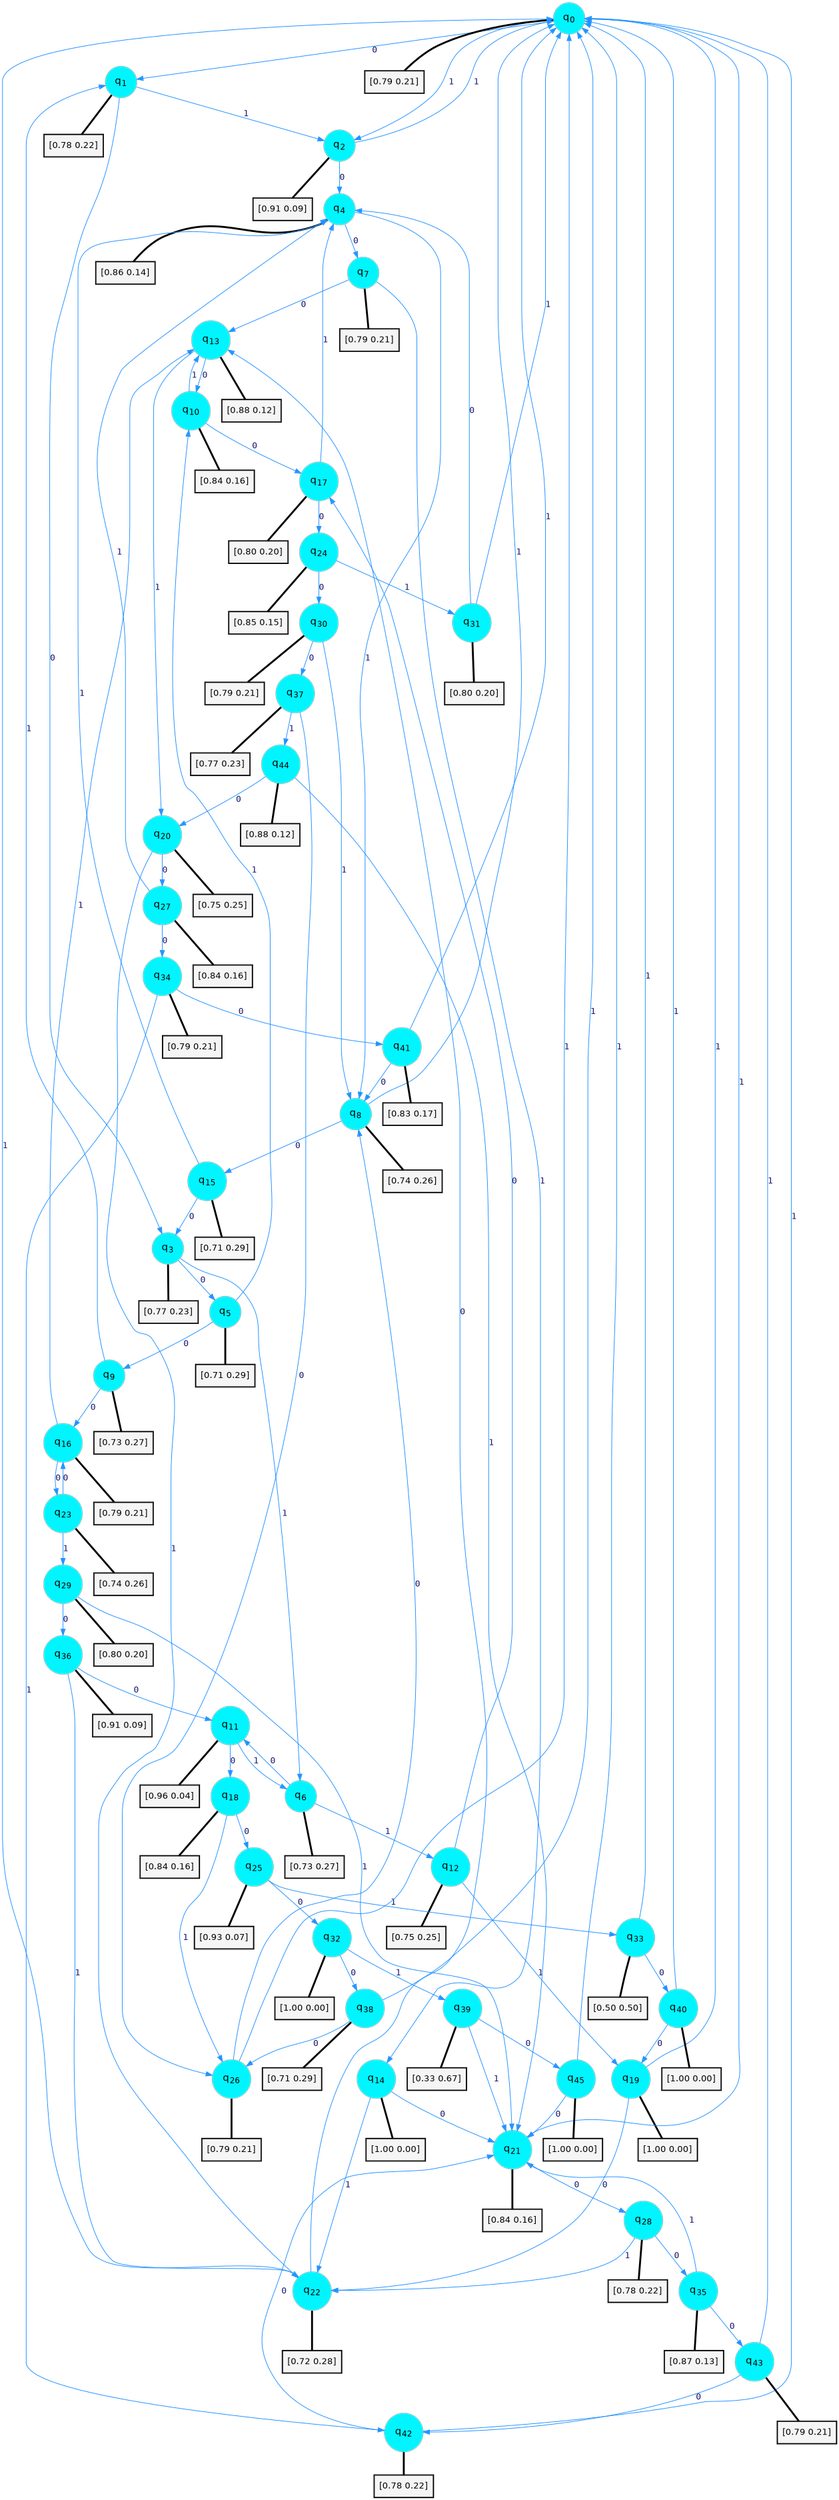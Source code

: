 digraph G {
graph [
bgcolor=transparent, dpi=300, rankdir=TD, size="40,25"];
node [
color=gray, fillcolor=turquoise1, fontcolor=black, fontname=Helvetica, fontsize=16, fontweight=bold, shape=circle, style=filled];
edge [
arrowsize=1, color=dodgerblue1, fontcolor=midnightblue, fontname=courier, fontweight=bold, penwidth=1, style=solid, weight=20];
0[label=<q<SUB>0</SUB>>];
1[label=<q<SUB>1</SUB>>];
2[label=<q<SUB>2</SUB>>];
3[label=<q<SUB>3</SUB>>];
4[label=<q<SUB>4</SUB>>];
5[label=<q<SUB>5</SUB>>];
6[label=<q<SUB>6</SUB>>];
7[label=<q<SUB>7</SUB>>];
8[label=<q<SUB>8</SUB>>];
9[label=<q<SUB>9</SUB>>];
10[label=<q<SUB>10</SUB>>];
11[label=<q<SUB>11</SUB>>];
12[label=<q<SUB>12</SUB>>];
13[label=<q<SUB>13</SUB>>];
14[label=<q<SUB>14</SUB>>];
15[label=<q<SUB>15</SUB>>];
16[label=<q<SUB>16</SUB>>];
17[label=<q<SUB>17</SUB>>];
18[label=<q<SUB>18</SUB>>];
19[label=<q<SUB>19</SUB>>];
20[label=<q<SUB>20</SUB>>];
21[label=<q<SUB>21</SUB>>];
22[label=<q<SUB>22</SUB>>];
23[label=<q<SUB>23</SUB>>];
24[label=<q<SUB>24</SUB>>];
25[label=<q<SUB>25</SUB>>];
26[label=<q<SUB>26</SUB>>];
27[label=<q<SUB>27</SUB>>];
28[label=<q<SUB>28</SUB>>];
29[label=<q<SUB>29</SUB>>];
30[label=<q<SUB>30</SUB>>];
31[label=<q<SUB>31</SUB>>];
32[label=<q<SUB>32</SUB>>];
33[label=<q<SUB>33</SUB>>];
34[label=<q<SUB>34</SUB>>];
35[label=<q<SUB>35</SUB>>];
36[label=<q<SUB>36</SUB>>];
37[label=<q<SUB>37</SUB>>];
38[label=<q<SUB>38</SUB>>];
39[label=<q<SUB>39</SUB>>];
40[label=<q<SUB>40</SUB>>];
41[label=<q<SUB>41</SUB>>];
42[label=<q<SUB>42</SUB>>];
43[label=<q<SUB>43</SUB>>];
44[label=<q<SUB>44</SUB>>];
45[label=<q<SUB>45</SUB>>];
46[label="[0.79 0.21]", shape=box,fontcolor=black, fontname=Helvetica, fontsize=14, penwidth=2, fillcolor=whitesmoke,color=black];
47[label="[0.78 0.22]", shape=box,fontcolor=black, fontname=Helvetica, fontsize=14, penwidth=2, fillcolor=whitesmoke,color=black];
48[label="[0.91 0.09]", shape=box,fontcolor=black, fontname=Helvetica, fontsize=14, penwidth=2, fillcolor=whitesmoke,color=black];
49[label="[0.77 0.23]", shape=box,fontcolor=black, fontname=Helvetica, fontsize=14, penwidth=2, fillcolor=whitesmoke,color=black];
50[label="[0.86 0.14]", shape=box,fontcolor=black, fontname=Helvetica, fontsize=14, penwidth=2, fillcolor=whitesmoke,color=black];
51[label="[0.71 0.29]", shape=box,fontcolor=black, fontname=Helvetica, fontsize=14, penwidth=2, fillcolor=whitesmoke,color=black];
52[label="[0.73 0.27]", shape=box,fontcolor=black, fontname=Helvetica, fontsize=14, penwidth=2, fillcolor=whitesmoke,color=black];
53[label="[0.79 0.21]", shape=box,fontcolor=black, fontname=Helvetica, fontsize=14, penwidth=2, fillcolor=whitesmoke,color=black];
54[label="[0.74 0.26]", shape=box,fontcolor=black, fontname=Helvetica, fontsize=14, penwidth=2, fillcolor=whitesmoke,color=black];
55[label="[0.73 0.27]", shape=box,fontcolor=black, fontname=Helvetica, fontsize=14, penwidth=2, fillcolor=whitesmoke,color=black];
56[label="[0.84 0.16]", shape=box,fontcolor=black, fontname=Helvetica, fontsize=14, penwidth=2, fillcolor=whitesmoke,color=black];
57[label="[0.96 0.04]", shape=box,fontcolor=black, fontname=Helvetica, fontsize=14, penwidth=2, fillcolor=whitesmoke,color=black];
58[label="[0.75 0.25]", shape=box,fontcolor=black, fontname=Helvetica, fontsize=14, penwidth=2, fillcolor=whitesmoke,color=black];
59[label="[0.88 0.12]", shape=box,fontcolor=black, fontname=Helvetica, fontsize=14, penwidth=2, fillcolor=whitesmoke,color=black];
60[label="[1.00 0.00]", shape=box,fontcolor=black, fontname=Helvetica, fontsize=14, penwidth=2, fillcolor=whitesmoke,color=black];
61[label="[0.71 0.29]", shape=box,fontcolor=black, fontname=Helvetica, fontsize=14, penwidth=2, fillcolor=whitesmoke,color=black];
62[label="[0.79 0.21]", shape=box,fontcolor=black, fontname=Helvetica, fontsize=14, penwidth=2, fillcolor=whitesmoke,color=black];
63[label="[0.80 0.20]", shape=box,fontcolor=black, fontname=Helvetica, fontsize=14, penwidth=2, fillcolor=whitesmoke,color=black];
64[label="[0.84 0.16]", shape=box,fontcolor=black, fontname=Helvetica, fontsize=14, penwidth=2, fillcolor=whitesmoke,color=black];
65[label="[1.00 0.00]", shape=box,fontcolor=black, fontname=Helvetica, fontsize=14, penwidth=2, fillcolor=whitesmoke,color=black];
66[label="[0.75 0.25]", shape=box,fontcolor=black, fontname=Helvetica, fontsize=14, penwidth=2, fillcolor=whitesmoke,color=black];
67[label="[0.84 0.16]", shape=box,fontcolor=black, fontname=Helvetica, fontsize=14, penwidth=2, fillcolor=whitesmoke,color=black];
68[label="[0.72 0.28]", shape=box,fontcolor=black, fontname=Helvetica, fontsize=14, penwidth=2, fillcolor=whitesmoke,color=black];
69[label="[0.74 0.26]", shape=box,fontcolor=black, fontname=Helvetica, fontsize=14, penwidth=2, fillcolor=whitesmoke,color=black];
70[label="[0.85 0.15]", shape=box,fontcolor=black, fontname=Helvetica, fontsize=14, penwidth=2, fillcolor=whitesmoke,color=black];
71[label="[0.93 0.07]", shape=box,fontcolor=black, fontname=Helvetica, fontsize=14, penwidth=2, fillcolor=whitesmoke,color=black];
72[label="[0.79 0.21]", shape=box,fontcolor=black, fontname=Helvetica, fontsize=14, penwidth=2, fillcolor=whitesmoke,color=black];
73[label="[0.84 0.16]", shape=box,fontcolor=black, fontname=Helvetica, fontsize=14, penwidth=2, fillcolor=whitesmoke,color=black];
74[label="[0.78 0.22]", shape=box,fontcolor=black, fontname=Helvetica, fontsize=14, penwidth=2, fillcolor=whitesmoke,color=black];
75[label="[0.80 0.20]", shape=box,fontcolor=black, fontname=Helvetica, fontsize=14, penwidth=2, fillcolor=whitesmoke,color=black];
76[label="[0.79 0.21]", shape=box,fontcolor=black, fontname=Helvetica, fontsize=14, penwidth=2, fillcolor=whitesmoke,color=black];
77[label="[0.80 0.20]", shape=box,fontcolor=black, fontname=Helvetica, fontsize=14, penwidth=2, fillcolor=whitesmoke,color=black];
78[label="[1.00 0.00]", shape=box,fontcolor=black, fontname=Helvetica, fontsize=14, penwidth=2, fillcolor=whitesmoke,color=black];
79[label="[0.50 0.50]", shape=box,fontcolor=black, fontname=Helvetica, fontsize=14, penwidth=2, fillcolor=whitesmoke,color=black];
80[label="[0.79 0.21]", shape=box,fontcolor=black, fontname=Helvetica, fontsize=14, penwidth=2, fillcolor=whitesmoke,color=black];
81[label="[0.87 0.13]", shape=box,fontcolor=black, fontname=Helvetica, fontsize=14, penwidth=2, fillcolor=whitesmoke,color=black];
82[label="[0.91 0.09]", shape=box,fontcolor=black, fontname=Helvetica, fontsize=14, penwidth=2, fillcolor=whitesmoke,color=black];
83[label="[0.77 0.23]", shape=box,fontcolor=black, fontname=Helvetica, fontsize=14, penwidth=2, fillcolor=whitesmoke,color=black];
84[label="[0.71 0.29]", shape=box,fontcolor=black, fontname=Helvetica, fontsize=14, penwidth=2, fillcolor=whitesmoke,color=black];
85[label="[0.33 0.67]", shape=box,fontcolor=black, fontname=Helvetica, fontsize=14, penwidth=2, fillcolor=whitesmoke,color=black];
86[label="[1.00 0.00]", shape=box,fontcolor=black, fontname=Helvetica, fontsize=14, penwidth=2, fillcolor=whitesmoke,color=black];
87[label="[0.83 0.17]", shape=box,fontcolor=black, fontname=Helvetica, fontsize=14, penwidth=2, fillcolor=whitesmoke,color=black];
88[label="[0.78 0.22]", shape=box,fontcolor=black, fontname=Helvetica, fontsize=14, penwidth=2, fillcolor=whitesmoke,color=black];
89[label="[0.79 0.21]", shape=box,fontcolor=black, fontname=Helvetica, fontsize=14, penwidth=2, fillcolor=whitesmoke,color=black];
90[label="[0.88 0.12]", shape=box,fontcolor=black, fontname=Helvetica, fontsize=14, penwidth=2, fillcolor=whitesmoke,color=black];
91[label="[1.00 0.00]", shape=box,fontcolor=black, fontname=Helvetica, fontsize=14, penwidth=2, fillcolor=whitesmoke,color=black];
0->1 [label=0];
0->2 [label=1];
0->46 [arrowhead=none, penwidth=3,color=black];
1->3 [label=0];
1->2 [label=1];
1->47 [arrowhead=none, penwidth=3,color=black];
2->4 [label=0];
2->0 [label=1];
2->48 [arrowhead=none, penwidth=3,color=black];
3->5 [label=0];
3->6 [label=1];
3->49 [arrowhead=none, penwidth=3,color=black];
4->7 [label=0];
4->8 [label=1];
4->50 [arrowhead=none, penwidth=3,color=black];
5->9 [label=0];
5->10 [label=1];
5->51 [arrowhead=none, penwidth=3,color=black];
6->11 [label=0];
6->12 [label=1];
6->52 [arrowhead=none, penwidth=3,color=black];
7->13 [label=0];
7->14 [label=1];
7->53 [arrowhead=none, penwidth=3,color=black];
8->15 [label=0];
8->0 [label=1];
8->54 [arrowhead=none, penwidth=3,color=black];
9->16 [label=0];
9->1 [label=1];
9->55 [arrowhead=none, penwidth=3,color=black];
10->17 [label=0];
10->13 [label=1];
10->56 [arrowhead=none, penwidth=3,color=black];
11->18 [label=0];
11->6 [label=1];
11->57 [arrowhead=none, penwidth=3,color=black];
12->17 [label=0];
12->19 [label=1];
12->58 [arrowhead=none, penwidth=3,color=black];
13->10 [label=0];
13->20 [label=1];
13->59 [arrowhead=none, penwidth=3,color=black];
14->21 [label=0];
14->22 [label=1];
14->60 [arrowhead=none, penwidth=3,color=black];
15->3 [label=0];
15->4 [label=1];
15->61 [arrowhead=none, penwidth=3,color=black];
16->23 [label=0];
16->13 [label=1];
16->62 [arrowhead=none, penwidth=3,color=black];
17->24 [label=0];
17->4 [label=1];
17->63 [arrowhead=none, penwidth=3,color=black];
18->25 [label=0];
18->26 [label=1];
18->64 [arrowhead=none, penwidth=3,color=black];
19->22 [label=0];
19->0 [label=1];
19->65 [arrowhead=none, penwidth=3,color=black];
20->27 [label=0];
20->22 [label=1];
20->66 [arrowhead=none, penwidth=3,color=black];
21->28 [label=0];
21->0 [label=1];
21->67 [arrowhead=none, penwidth=3,color=black];
22->13 [label=0];
22->0 [label=1];
22->68 [arrowhead=none, penwidth=3,color=black];
23->16 [label=0];
23->29 [label=1];
23->69 [arrowhead=none, penwidth=3,color=black];
24->30 [label=0];
24->31 [label=1];
24->70 [arrowhead=none, penwidth=3,color=black];
25->32 [label=0];
25->33 [label=1];
25->71 [arrowhead=none, penwidth=3,color=black];
26->8 [label=0];
26->0 [label=1];
26->72 [arrowhead=none, penwidth=3,color=black];
27->34 [label=0];
27->4 [label=1];
27->73 [arrowhead=none, penwidth=3,color=black];
28->35 [label=0];
28->22 [label=1];
28->74 [arrowhead=none, penwidth=3,color=black];
29->36 [label=0];
29->21 [label=1];
29->75 [arrowhead=none, penwidth=3,color=black];
30->37 [label=0];
30->8 [label=1];
30->76 [arrowhead=none, penwidth=3,color=black];
31->4 [label=0];
31->0 [label=1];
31->77 [arrowhead=none, penwidth=3,color=black];
32->38 [label=0];
32->39 [label=1];
32->78 [arrowhead=none, penwidth=3,color=black];
33->40 [label=0];
33->0 [label=1];
33->79 [arrowhead=none, penwidth=3,color=black];
34->41 [label=0];
34->42 [label=1];
34->80 [arrowhead=none, penwidth=3,color=black];
35->43 [label=0];
35->21 [label=1];
35->81 [arrowhead=none, penwidth=3,color=black];
36->11 [label=0];
36->22 [label=1];
36->82 [arrowhead=none, penwidth=3,color=black];
37->26 [label=0];
37->44 [label=1];
37->83 [arrowhead=none, penwidth=3,color=black];
38->26 [label=0];
38->0 [label=1];
38->84 [arrowhead=none, penwidth=3,color=black];
39->45 [label=0];
39->21 [label=1];
39->85 [arrowhead=none, penwidth=3,color=black];
40->19 [label=0];
40->0 [label=1];
40->86 [arrowhead=none, penwidth=3,color=black];
41->8 [label=0];
41->0 [label=1];
41->87 [arrowhead=none, penwidth=3,color=black];
42->21 [label=0];
42->0 [label=1];
42->88 [arrowhead=none, penwidth=3,color=black];
43->42 [label=0];
43->0 [label=1];
43->89 [arrowhead=none, penwidth=3,color=black];
44->20 [label=0];
44->21 [label=1];
44->90 [arrowhead=none, penwidth=3,color=black];
45->21 [label=0];
45->0 [label=1];
45->91 [arrowhead=none, penwidth=3,color=black];
}
